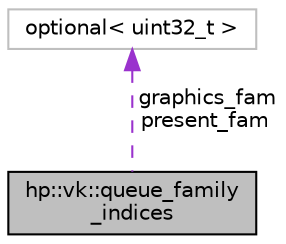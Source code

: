digraph "hp::vk::queue_family_indices"
{
 // INTERACTIVE_SVG=YES
 // LATEX_PDF_SIZE
  edge [fontname="Helvetica",fontsize="10",labelfontname="Helvetica",labelfontsize="10"];
  node [fontname="Helvetica",fontsize="10",shape=record];
  Node1 [label="hp::vk::queue_family\l_indices",height=0.2,width=0.4,color="black", fillcolor="grey75", style="filled", fontcolor="black",tooltip=" "];
  Node2 -> Node1 [dir="back",color="darkorchid3",fontsize="10",style="dashed",label=" graphics_fam\npresent_fam" ,fontname="Helvetica"];
  Node2 [label="optional\< uint32_t \>",height=0.2,width=0.4,color="grey75", fillcolor="white", style="filled",tooltip=" "];
}
